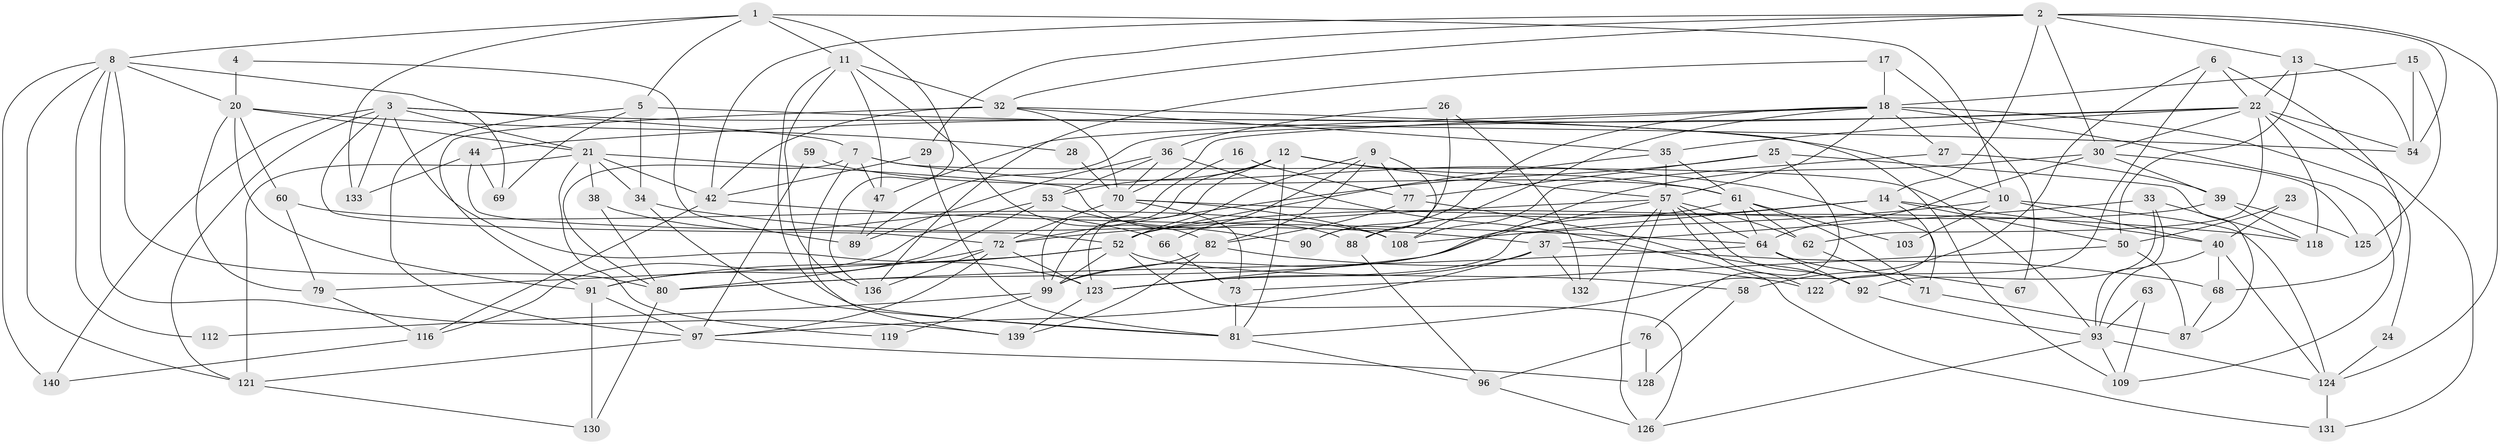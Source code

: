 // Generated by graph-tools (version 1.1) at 2025/52/02/27/25 19:52:07]
// undirected, 98 vertices, 234 edges
graph export_dot {
graph [start="1"]
  node [color=gray90,style=filled];
  1;
  2 [super="+19"];
  3 [super="+65"];
  4;
  5 [super="+56"];
  6 [super="+83"];
  7 [super="+48"];
  8 [super="+85"];
  9 [super="+78"];
  10 [super="+84"];
  11 [super="+51"];
  12 [super="+137"];
  13 [super="+46"];
  14 [super="+31"];
  15;
  16;
  17;
  18 [super="+106"];
  20 [super="+43"];
  21 [super="+49"];
  22 [super="+74"];
  23;
  24;
  25;
  26;
  27;
  28;
  29;
  30 [super="+55"];
  32 [super="+98"];
  33;
  34 [super="+138"];
  35 [super="+41"];
  36;
  37 [super="+104"];
  38;
  39 [super="+115"];
  40;
  42 [super="+45"];
  44;
  47;
  50;
  52 [super="+111"];
  53 [super="+113"];
  54 [super="+117"];
  57 [super="+100"];
  58;
  59;
  60;
  61 [super="+86"];
  62;
  63;
  64 [super="+94"];
  66;
  67;
  68;
  69;
  70 [super="+114"];
  71 [super="+101"];
  72 [super="+75"];
  73 [super="+129"];
  76 [super="+127"];
  77 [super="+105"];
  79;
  80 [super="+135"];
  81;
  82;
  87 [super="+134"];
  88;
  89;
  90;
  91 [super="+102"];
  92 [super="+95"];
  93 [super="+107"];
  96;
  97 [super="+110"];
  99 [super="+120"];
  103;
  108;
  109;
  112;
  116;
  118;
  119;
  121;
  122;
  123;
  124;
  125;
  126;
  128;
  130;
  131;
  132;
  133;
  136;
  139;
  140;
  1 -- 133;
  1 -- 5;
  1 -- 8;
  1 -- 10;
  1 -- 11;
  1 -- 136;
  2 -- 54;
  2 -- 32;
  2 -- 42;
  2 -- 14;
  2 -- 29;
  2 -- 124;
  2 -- 13;
  2 -- 30;
  3 -- 72;
  3 -- 133;
  3 -- 121;
  3 -- 10;
  3 -- 123;
  3 -- 140;
  3 -- 7;
  3 -- 21;
  4 -- 89;
  4 -- 20;
  5 -- 69;
  5 -- 54;
  5 -- 97;
  5 -- 34;
  6 -- 22;
  6 -- 58;
  6 -- 122;
  6 -- 68;
  7 -- 47;
  7 -- 71;
  7 -- 139;
  7 -- 80;
  7 -- 93;
  8 -- 20;
  8 -- 112;
  8 -- 69;
  8 -- 121;
  8 -- 139;
  8 -- 140;
  8 -- 80;
  9 -- 52;
  9 -- 82;
  9 -- 66;
  9 -- 88;
  9 -- 77;
  10 -- 108;
  10 -- 103;
  10 -- 40;
  10 -- 124;
  11 -- 136;
  11 -- 82;
  11 -- 81;
  11 -- 47;
  11 -- 32;
  12 -- 81;
  12 -- 123;
  12 -- 99;
  12 -- 53;
  12 -- 61;
  12 -- 57;
  13 -- 50;
  13 -- 22;
  13 -- 54;
  14 -- 40;
  14 -- 81;
  14 -- 123;
  14 -- 50;
  14 -- 80;
  15 -- 125;
  15 -- 54;
  15 -- 18;
  16 -- 99;
  16 -- 77;
  17 -- 136;
  17 -- 67;
  17 -- 18;
  18 -- 108;
  18 -- 47;
  18 -- 90;
  18 -- 70;
  18 -- 24;
  18 -- 27;
  18 -- 109;
  18 -- 57;
  20 -- 79;
  20 -- 21;
  20 -- 91;
  20 -- 28;
  20 -- 60;
  21 -- 34;
  21 -- 88;
  21 -- 119;
  21 -- 38;
  21 -- 121;
  21 -- 42;
  22 -- 131;
  22 -- 35;
  22 -- 54 [weight=2];
  22 -- 89;
  22 -- 118;
  22 -- 62;
  22 -- 44;
  22 -- 30;
  23 -- 40;
  23 -- 50;
  24 -- 124;
  25 -- 87;
  25 -- 72;
  25 -- 77;
  25 -- 76;
  26 -- 36;
  26 -- 90;
  26 -- 132;
  27 -- 108;
  27 -- 39;
  28 -- 70;
  29 -- 81;
  29 -- 42;
  30 -- 39;
  30 -- 125;
  30 -- 123;
  30 -- 64;
  32 -- 109;
  32 -- 35;
  32 -- 91;
  32 -- 70;
  32 -- 42;
  33 -- 118;
  33 -- 37;
  33 -- 93;
  33 -- 92;
  34 -- 81;
  34 -- 37;
  35 -- 52;
  35 -- 57;
  35 -- 61;
  36 -- 89;
  36 -- 131;
  36 -- 53;
  36 -- 70;
  37 -- 68;
  37 -- 97;
  37 -- 123;
  37 -- 132;
  38 -- 66;
  38 -- 80;
  39 -- 52;
  39 -- 118;
  39 -- 125;
  40 -- 124;
  40 -- 68;
  40 -- 93;
  42 -- 64;
  42 -- 116;
  44 -- 52;
  44 -- 69;
  44 -- 133;
  47 -- 89;
  50 -- 87;
  50 -- 73;
  52 -- 58;
  52 -- 126;
  52 -- 79;
  52 -- 99;
  52 -- 91;
  53 -- 116;
  53 -- 90;
  53 -- 91;
  57 -- 64;
  57 -- 62;
  57 -- 72;
  57 -- 132;
  57 -- 99;
  57 -- 122;
  57 -- 126;
  57 -- 92;
  58 -- 128;
  59 -- 61;
  59 -- 97;
  60 -- 79;
  60 -- 108;
  61 -- 62;
  61 -- 103;
  61 -- 64;
  61 -- 88;
  61 -- 71;
  62 -- 71;
  63 -- 93;
  63 -- 109;
  64 -- 80;
  64 -- 67;
  64 -- 92;
  66 -- 73;
  68 -- 87;
  70 -- 118;
  70 -- 73;
  70 -- 108;
  70 -- 72;
  71 -- 87;
  72 -- 97;
  72 -- 123;
  72 -- 80;
  72 -- 136;
  73 -- 81;
  76 -- 96;
  76 -- 128;
  77 -- 82;
  77 -- 92;
  79 -- 116;
  80 -- 130;
  81 -- 96;
  82 -- 139;
  82 -- 122;
  82 -- 99;
  88 -- 96;
  91 -- 97;
  91 -- 130;
  92 -- 93;
  93 -- 109;
  93 -- 124;
  93 -- 126;
  96 -- 126;
  97 -- 121;
  97 -- 128;
  99 -- 112;
  99 -- 119;
  116 -- 140;
  121 -- 130;
  123 -- 139;
  124 -- 131;
}
